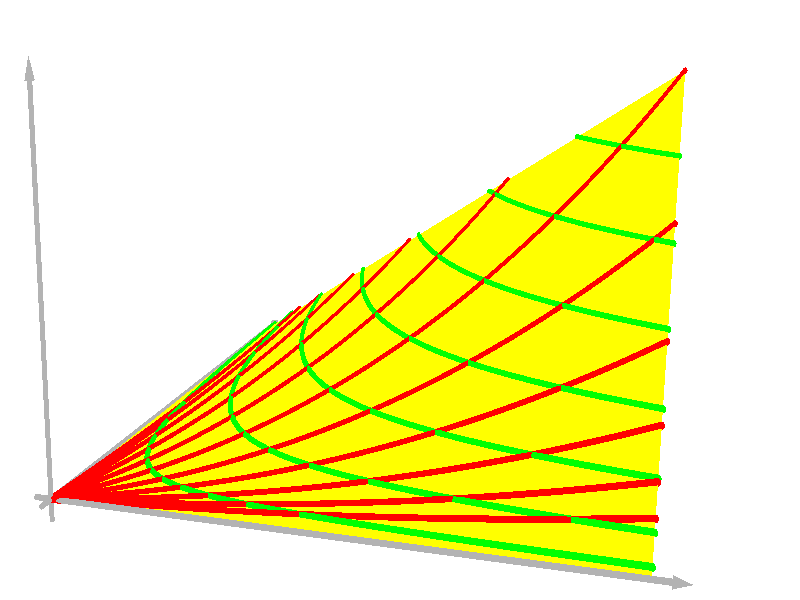 /*#include "colors.inc"
*/

#declare	axisthickness = 0.008;
#declare	arrowheadlength = 0.06;

#declare d = 0.01;
#declare nsteps = 100;

#declare xmax = 2;
#declare xstep = xmax / nsteps;
#declare ymax = 2;
#declare zmax = 1;
#declare ystep = ymax / nsteps;
#declare imagescale = 0.4;

camera {
        location <2.1, 1.3, -3.2>
        look_at <xmax/2, zmax/2-0.1, ymax/2-0.15>
        right 16/9 * x * imagescale
        up y * imagescale
}

light_source { <-10, 10, -10> color <1,1,1> }
sky_sphere {
        pigment {
                color <1,1,1>
        }
}

#macro arrow(from, to)
#declare dirvector = to - from;
#declare dirvector = arrowheadlength * vnormalize(dirvector);
        cylinder {
                from - dirvector,
                to   + dirvector,
                axisthickness
        }
        cone {
                to +     dirvector, 2 * axisthickness,
                to + 2 * dirvector, 0
        }
#end

union {
        arrow(<0, 0, 0>, <xmax, 0, 0>)
        arrow(<0, 0, 0>, <0, zmax, 0>)
        arrow(<0, 0, 0>, <0, 0, ymax>)
        sphere { <0, 0, 0>, axisthickness }
        pigment {
                color rgb<0.7, 0.7, 0.7>
        }
        finish {
                specular 0.9
                metallic
        }
}

#macro surfacepoint(xx, yy)
	<xx, 0.25 * xx * yy, yy>
#end

mesh {
#declare xx = 0;
#while (xx < xmax - xstep / 2)
#declare yy = 0;
#while (yy < ymax - ystep / 2)
	triangle {
		surfacepoint(xx,         yy        ),
		surfacepoint(xx + xstep, yy        ),
		surfacepoint(xx + xstep, yy + ystep)
	}
	triangle {
		surfacepoint(xx,         yy        ),
		surfacepoint(xx + xstep, yy + ystep),
		surfacepoint(xx        , yy + ystep)
	}
#declare yy = yy + ystep;
#end
#declare xx = xx + xstep;
#end
	pigment { color rgb <1, 1, 0> }
	finish {
		diffuse 0.7
		specular 0.9
		metallic
	}
}

#macro curvepoint(ss, tt)
	<ss * exp(tt), 0.25 * ss * ss, ss * exp(-tt)>
#end

union {
#declare s = 0.25;
#while (s < 2.1) 
#declare tmax = ln(2 / s);
#declare tmin = -tmax;
#declare tstep = (tmax - tmin) / 100;
#declare tt = tmin;
#while (tt < tmax - tstep/2)
	cylinder { curvepoint(s, tt), curvepoint(s, tt + tstep), d }
	sphere { curvepoint(s, tt), d }
	sphere { curvepoint(s, tt + tstep), d }
#declare tt = tt + tstep;
#end
#declare s = s + 0.25;
#end
	pigment { color rgb <0, 1, 0> }
	finish {
		specular 0.9
		metallic
	}
}

union {
#declare tt = -1.25;
#while (tt < 1.3) 
#declare smin = 0;
#if (tt > 0)
#declare smax = 2 / exp(tt);
#else
#declare smax = 2 / exp(-tt);
#end
#declare sstep = (smax - smin) / 100;
#declare ss = smin;
#while (ss < smax - sstep/2)
	cylinder { curvepoint(ss, tt), curvepoint(ss + sstep, tt), d }
	sphere { curvepoint(ss, tt), d }
	sphere { curvepoint(ss + sstep, tt), d }
#declare ss = ss + sstep;
#end
#declare tt = tt + 0.25;
#end
	pigment { color rgb <1, 0, 0> }
	finish {
		specular 0.9
		metallic
	}
}


